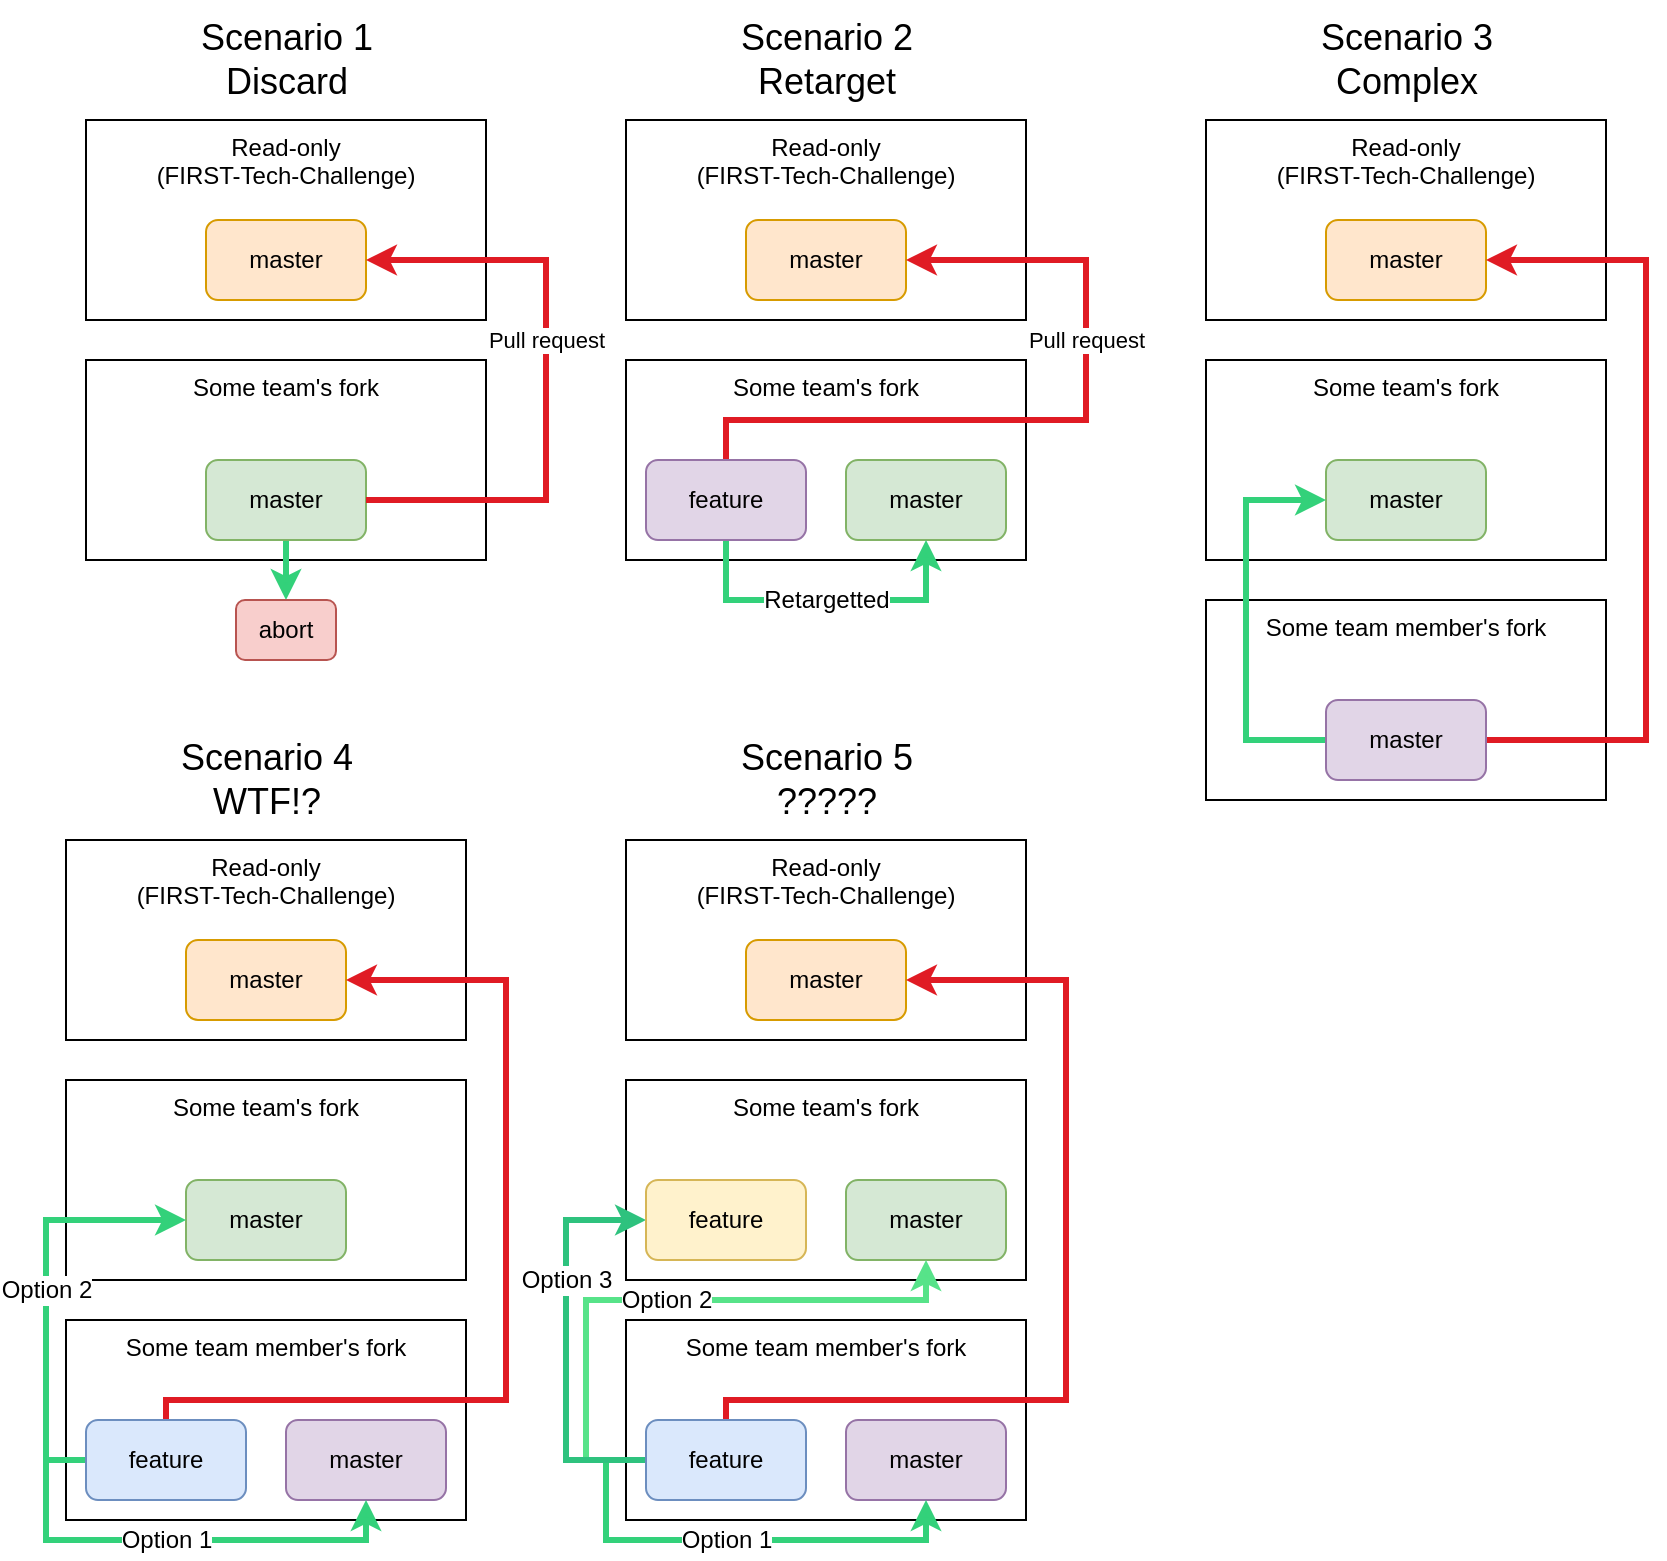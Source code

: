 <mxfile version="20.7.4" type="github">
  <diagram id="zuW3NtezVNNEAqgb-FU4" name="Page-1">
    <mxGraphModel dx="1964" dy="586" grid="1" gridSize="10" guides="1" tooltips="1" connect="1" arrows="1" fold="1" page="1" pageScale="1" pageWidth="850" pageHeight="1100" math="0" shadow="0">
      <root>
        <mxCell id="0" />
        <mxCell id="1" parent="0" />
        <mxCell id="2Jry1OnzCSv7BFg8zUcB-1" value="Read-only&lt;br&gt;&lt;div&gt;(FIRST-Tech-Challenge)&lt;br&gt;&lt;/div&gt;" style="rounded=0;whiteSpace=wrap;html=1;verticalAlign=top;" parent="1" vertex="1">
          <mxGeometry x="40" y="70" width="200" height="100" as="geometry" />
        </mxCell>
        <mxCell id="2Jry1OnzCSv7BFg8zUcB-2" value="&lt;div&gt;Some team&#39;s fork&lt;/div&gt;" style="rounded=0;whiteSpace=wrap;html=1;verticalAlign=top;" parent="1" vertex="1">
          <mxGeometry x="40" y="190" width="200" height="100" as="geometry" />
        </mxCell>
        <mxCell id="zGLsr99Qgr7o7jnWKIe0-2" value="master" style="rounded=1;whiteSpace=wrap;html=1;fillColor=#ffe6cc;strokeColor=#d79b00;" vertex="1" parent="1">
          <mxGeometry x="100" y="120" width="80" height="40" as="geometry" />
        </mxCell>
        <mxCell id="zGLsr99Qgr7o7jnWKIe0-33" style="edgeStyle=orthogonalEdgeStyle;rounded=0;orthogonalLoop=1;jettySize=auto;html=1;exitX=0.5;exitY=1;exitDx=0;exitDy=0;strokeColor=#33d17a;strokeWidth=3;fontSize=12;" edge="1" parent="1" source="zGLsr99Qgr7o7jnWKIe0-3" target="zGLsr99Qgr7o7jnWKIe0-31">
          <mxGeometry relative="1" as="geometry" />
        </mxCell>
        <mxCell id="zGLsr99Qgr7o7jnWKIe0-3" value="master" style="rounded=1;whiteSpace=wrap;html=1;fillColor=#d5e8d4;strokeColor=#82b366;" vertex="1" parent="1">
          <mxGeometry x="100" y="240" width="80" height="40" as="geometry" />
        </mxCell>
        <mxCell id="2Jry1OnzCSv7BFg8zUcB-4" style="edgeStyle=orthogonalEdgeStyle;rounded=0;orthogonalLoop=1;jettySize=auto;html=1;entryX=1;entryY=0.5;entryDx=0;entryDy=0;exitX=1;exitY=0.5;exitDx=0;exitDy=0;strokeWidth=3;strokeColor=#e01b24;" parent="1" source="zGLsr99Qgr7o7jnWKIe0-3" target="zGLsr99Qgr7o7jnWKIe0-2" edge="1">
          <mxGeometry relative="1" as="geometry">
            <mxPoint x="350" y="200" as="sourcePoint" />
            <Array as="points">
              <mxPoint x="270" y="260" />
              <mxPoint x="270" y="140" />
            </Array>
          </mxGeometry>
        </mxCell>
        <mxCell id="2Jry1OnzCSv7BFg8zUcB-5" value="&lt;div&gt;Pull request&lt;/div&gt;" style="edgeLabel;html=1;align=center;verticalAlign=middle;resizable=0;points=[];" parent="2Jry1OnzCSv7BFg8zUcB-4" vertex="1" connectable="0">
          <mxGeometry x="0.08" y="3" relative="1" as="geometry">
            <mxPoint x="3" y="-8" as="offset" />
          </mxGeometry>
        </mxCell>
        <mxCell id="zGLsr99Qgr7o7jnWKIe0-5" value="&lt;div&gt;Scenario 1&lt;/div&gt;Discard" style="text;html=1;align=center;verticalAlign=middle;resizable=0;points=[];autosize=1;strokeColor=none;fillColor=none;fontSize=18;" vertex="1" parent="1">
          <mxGeometry x="85" y="10" width="110" height="60" as="geometry" />
        </mxCell>
        <mxCell id="zGLsr99Qgr7o7jnWKIe0-7" value="Read-only&lt;br&gt;&lt;div&gt;(FIRST-Tech-Challenge)&lt;br&gt;&lt;/div&gt;" style="rounded=0;whiteSpace=wrap;html=1;verticalAlign=top;" vertex="1" parent="1">
          <mxGeometry x="310" y="70" width="200" height="100" as="geometry" />
        </mxCell>
        <mxCell id="zGLsr99Qgr7o7jnWKIe0-8" value="&lt;div&gt;Some team&#39;s fork&lt;/div&gt;" style="rounded=0;whiteSpace=wrap;html=1;verticalAlign=top;" vertex="1" parent="1">
          <mxGeometry x="310" y="190" width="200" height="100" as="geometry" />
        </mxCell>
        <mxCell id="zGLsr99Qgr7o7jnWKIe0-9" value="master" style="rounded=1;whiteSpace=wrap;html=1;fillColor=#ffe6cc;strokeColor=#d79b00;" vertex="1" parent="1">
          <mxGeometry x="370" y="120" width="80" height="40" as="geometry" />
        </mxCell>
        <mxCell id="zGLsr99Qgr7o7jnWKIe0-10" value="master" style="rounded=1;whiteSpace=wrap;html=1;fillColor=#d5e8d4;strokeColor=#82b366;" vertex="1" parent="1">
          <mxGeometry x="420" y="240" width="80" height="40" as="geometry" />
        </mxCell>
        <mxCell id="zGLsr99Qgr7o7jnWKIe0-11" style="edgeStyle=orthogonalEdgeStyle;rounded=0;orthogonalLoop=1;jettySize=auto;html=1;entryX=1;entryY=0.5;entryDx=0;entryDy=0;exitX=0.5;exitY=0;exitDx=0;exitDy=0;strokeWidth=3;strokeColor=#e01b24;" edge="1" parent="1" source="zGLsr99Qgr7o7jnWKIe0-14" target="zGLsr99Qgr7o7jnWKIe0-9">
          <mxGeometry relative="1" as="geometry">
            <mxPoint x="620" y="200" as="sourcePoint" />
            <Array as="points">
              <mxPoint x="360" y="220" />
              <mxPoint x="540" y="220" />
              <mxPoint x="540" y="140" />
            </Array>
          </mxGeometry>
        </mxCell>
        <mxCell id="zGLsr99Qgr7o7jnWKIe0-12" value="&lt;div&gt;Pull request&lt;/div&gt;" style="edgeLabel;html=1;align=center;verticalAlign=middle;resizable=0;points=[];" vertex="1" connectable="0" parent="zGLsr99Qgr7o7jnWKIe0-11">
          <mxGeometry x="0.08" y="3" relative="1" as="geometry">
            <mxPoint x="3" y="-40" as="offset" />
          </mxGeometry>
        </mxCell>
        <mxCell id="zGLsr99Qgr7o7jnWKIe0-13" value="&lt;div&gt;Scenario 2&lt;/div&gt;&lt;div&gt;Retarget&lt;br&gt;&lt;/div&gt;" style="text;html=1;align=center;verticalAlign=middle;resizable=0;points=[];autosize=1;strokeColor=none;fillColor=none;fontSize=18;" vertex="1" parent="1">
          <mxGeometry x="355" y="10" width="110" height="60" as="geometry" />
        </mxCell>
        <mxCell id="zGLsr99Qgr7o7jnWKIe0-15" value="&lt;div style=&quot;font-size: 12px;&quot;&gt;Retargetted&lt;/div&gt;" style="edgeStyle=orthogonalEdgeStyle;rounded=0;orthogonalLoop=1;jettySize=auto;html=1;strokeColor=#33d17a;strokeWidth=3;fontSize=12;" edge="1" parent="1" source="zGLsr99Qgr7o7jnWKIe0-14" target="zGLsr99Qgr7o7jnWKIe0-10">
          <mxGeometry relative="1" as="geometry">
            <Array as="points">
              <mxPoint x="360" y="310" />
              <mxPoint x="460" y="310" />
            </Array>
          </mxGeometry>
        </mxCell>
        <mxCell id="zGLsr99Qgr7o7jnWKIe0-14" value="feature" style="rounded=1;whiteSpace=wrap;html=1;fillColor=#e1d5e7;strokeColor=#9673a6;" vertex="1" parent="1">
          <mxGeometry x="320" y="240" width="80" height="40" as="geometry" />
        </mxCell>
        <mxCell id="zGLsr99Qgr7o7jnWKIe0-16" value="Read-only&lt;br&gt;&lt;div&gt;(FIRST-Tech-Challenge)&lt;br&gt;&lt;/div&gt;" style="rounded=0;whiteSpace=wrap;html=1;verticalAlign=top;" vertex="1" parent="1">
          <mxGeometry x="600" y="70" width="200" height="100" as="geometry" />
        </mxCell>
        <mxCell id="zGLsr99Qgr7o7jnWKIe0-17" value="&lt;div&gt;Some team&#39;s fork&lt;/div&gt;" style="rounded=0;whiteSpace=wrap;html=1;verticalAlign=top;" vertex="1" parent="1">
          <mxGeometry x="600" y="190" width="200" height="100" as="geometry" />
        </mxCell>
        <mxCell id="zGLsr99Qgr7o7jnWKIe0-18" value="master" style="rounded=1;whiteSpace=wrap;html=1;fillColor=#ffe6cc;strokeColor=#d79b00;" vertex="1" parent="1">
          <mxGeometry x="660" y="120" width="80" height="40" as="geometry" />
        </mxCell>
        <mxCell id="zGLsr99Qgr7o7jnWKIe0-19" value="master" style="rounded=1;whiteSpace=wrap;html=1;fillColor=#d5e8d4;strokeColor=#82b366;" vertex="1" parent="1">
          <mxGeometry x="660" y="240" width="80" height="40" as="geometry" />
        </mxCell>
        <mxCell id="zGLsr99Qgr7o7jnWKIe0-22" value="&lt;div&gt;Scenario 3&lt;/div&gt;&lt;div&gt;Complex&lt;br&gt;&lt;/div&gt;" style="text;html=1;align=center;verticalAlign=middle;resizable=0;points=[];autosize=1;strokeColor=none;fillColor=none;fontSize=18;" vertex="1" parent="1">
          <mxGeometry x="645" y="10" width="110" height="60" as="geometry" />
        </mxCell>
        <mxCell id="zGLsr99Qgr7o7jnWKIe0-25" value="&lt;div&gt;Some team member&#39;s fork&lt;/div&gt;" style="rounded=0;whiteSpace=wrap;html=1;verticalAlign=top;" vertex="1" parent="1">
          <mxGeometry x="600" y="310" width="200" height="100" as="geometry" />
        </mxCell>
        <mxCell id="zGLsr99Qgr7o7jnWKIe0-27" style="edgeStyle=orthogonalEdgeStyle;rounded=0;orthogonalLoop=1;jettySize=auto;html=1;exitX=1;exitY=0.5;exitDx=0;exitDy=0;entryX=1;entryY=0.5;entryDx=0;entryDy=0;strokeColor=#e01b24;strokeWidth=3;fontSize=12;" edge="1" parent="1" source="zGLsr99Qgr7o7jnWKIe0-26" target="zGLsr99Qgr7o7jnWKIe0-18">
          <mxGeometry relative="1" as="geometry">
            <Array as="points">
              <mxPoint x="820" y="380" />
              <mxPoint x="820" y="140" />
            </Array>
          </mxGeometry>
        </mxCell>
        <mxCell id="zGLsr99Qgr7o7jnWKIe0-28" style="edgeStyle=orthogonalEdgeStyle;rounded=0;orthogonalLoop=1;jettySize=auto;html=1;exitX=0;exitY=0.5;exitDx=0;exitDy=0;entryX=0;entryY=0.5;entryDx=0;entryDy=0;strokeColor=#33d17a;strokeWidth=3;fontSize=12;" edge="1" parent="1" source="zGLsr99Qgr7o7jnWKIe0-26" target="zGLsr99Qgr7o7jnWKIe0-19">
          <mxGeometry relative="1" as="geometry">
            <Array as="points">
              <mxPoint x="620" y="380" />
              <mxPoint x="620" y="260" />
            </Array>
          </mxGeometry>
        </mxCell>
        <mxCell id="zGLsr99Qgr7o7jnWKIe0-26" value="master" style="rounded=1;whiteSpace=wrap;html=1;fillColor=#e1d5e7;strokeColor=#9673a6;" vertex="1" parent="1">
          <mxGeometry x="660" y="360" width="80" height="40" as="geometry" />
        </mxCell>
        <mxCell id="zGLsr99Qgr7o7jnWKIe0-31" value="abort" style="rounded=1;whiteSpace=wrap;html=1;fontSize=12;fillColor=#f8cecc;strokeColor=#b85450;" vertex="1" parent="1">
          <mxGeometry x="115" y="310" width="50" height="30" as="geometry" />
        </mxCell>
        <mxCell id="zGLsr99Qgr7o7jnWKIe0-34" value="Read-only&lt;br&gt;&lt;div&gt;(FIRST-Tech-Challenge)&lt;br&gt;&lt;/div&gt;" style="rounded=0;whiteSpace=wrap;html=1;verticalAlign=top;" vertex="1" parent="1">
          <mxGeometry x="30" y="430" width="200" height="100" as="geometry" />
        </mxCell>
        <mxCell id="zGLsr99Qgr7o7jnWKIe0-35" value="&lt;div&gt;Some team&#39;s fork&lt;/div&gt;" style="rounded=0;whiteSpace=wrap;html=1;verticalAlign=top;" vertex="1" parent="1">
          <mxGeometry x="30" y="550" width="200" height="100" as="geometry" />
        </mxCell>
        <mxCell id="zGLsr99Qgr7o7jnWKIe0-36" value="master" style="rounded=1;whiteSpace=wrap;html=1;fillColor=#ffe6cc;strokeColor=#d79b00;" vertex="1" parent="1">
          <mxGeometry x="90" y="480" width="80" height="40" as="geometry" />
        </mxCell>
        <mxCell id="zGLsr99Qgr7o7jnWKIe0-37" value="master" style="rounded=1;whiteSpace=wrap;html=1;fillColor=#d5e8d4;strokeColor=#82b366;" vertex="1" parent="1">
          <mxGeometry x="90" y="600" width="80" height="40" as="geometry" />
        </mxCell>
        <mxCell id="zGLsr99Qgr7o7jnWKIe0-38" value="&lt;div&gt;Scenario 4&lt;br&gt;&lt;/div&gt;&lt;div&gt;WTF!?&lt;br&gt;&lt;/div&gt;" style="text;html=1;align=center;verticalAlign=middle;resizable=0;points=[];autosize=1;strokeColor=none;fillColor=none;fontSize=18;" vertex="1" parent="1">
          <mxGeometry x="75" y="370" width="110" height="60" as="geometry" />
        </mxCell>
        <mxCell id="zGLsr99Qgr7o7jnWKIe0-39" value="&lt;div&gt;Some team member&#39;s fork&lt;/div&gt;" style="rounded=0;whiteSpace=wrap;html=1;verticalAlign=top;" vertex="1" parent="1">
          <mxGeometry x="30" y="670" width="200" height="100" as="geometry" />
        </mxCell>
        <mxCell id="zGLsr99Qgr7o7jnWKIe0-40" style="edgeStyle=orthogonalEdgeStyle;rounded=0;orthogonalLoop=1;jettySize=auto;html=1;exitX=0.5;exitY=0;exitDx=0;exitDy=0;entryX=1;entryY=0.5;entryDx=0;entryDy=0;strokeColor=#e01b24;strokeWidth=3;fontSize=12;" edge="1" parent="1" source="zGLsr99Qgr7o7jnWKIe0-43" target="zGLsr99Qgr7o7jnWKIe0-36">
          <mxGeometry relative="1" as="geometry">
            <Array as="points">
              <mxPoint x="80" y="710" />
              <mxPoint x="250" y="710" />
              <mxPoint x="250" y="500" />
            </Array>
          </mxGeometry>
        </mxCell>
        <mxCell id="zGLsr99Qgr7o7jnWKIe0-42" value="master" style="rounded=1;whiteSpace=wrap;html=1;fillColor=#e1d5e7;strokeColor=#9673a6;" vertex="1" parent="1">
          <mxGeometry x="140" y="720" width="80" height="40" as="geometry" />
        </mxCell>
        <mxCell id="zGLsr99Qgr7o7jnWKIe0-45" value="Option 1" style="edgeStyle=orthogonalEdgeStyle;rounded=0;orthogonalLoop=1;jettySize=auto;html=1;exitX=0;exitY=0.5;exitDx=0;exitDy=0;entryX=0.5;entryY=1;entryDx=0;entryDy=0;strokeColor=#33d17a;strokeWidth=3;fontSize=12;" edge="1" parent="1" source="zGLsr99Qgr7o7jnWKIe0-43" target="zGLsr99Qgr7o7jnWKIe0-42">
          <mxGeometry relative="1" as="geometry">
            <Array as="points">
              <mxPoint x="20" y="740" />
              <mxPoint x="20" y="780" />
              <mxPoint x="180" y="780" />
            </Array>
          </mxGeometry>
        </mxCell>
        <mxCell id="zGLsr99Qgr7o7jnWKIe0-47" value="Option 2" style="edgeStyle=orthogonalEdgeStyle;rounded=0;orthogonalLoop=1;jettySize=auto;html=1;exitX=0;exitY=0.5;exitDx=0;exitDy=0;entryX=0;entryY=0.5;entryDx=0;entryDy=0;strokeColor=#33d17a;strokeWidth=3;fontSize=12;" edge="1" parent="1" source="zGLsr99Qgr7o7jnWKIe0-43" target="zGLsr99Qgr7o7jnWKIe0-37">
          <mxGeometry relative="1" as="geometry" />
        </mxCell>
        <mxCell id="zGLsr99Qgr7o7jnWKIe0-43" value="feature" style="rounded=1;whiteSpace=wrap;html=1;fillColor=#dae8fc;strokeColor=#6c8ebf;" vertex="1" parent="1">
          <mxGeometry x="40" y="720" width="80" height="40" as="geometry" />
        </mxCell>
        <mxCell id="zGLsr99Qgr7o7jnWKIe0-48" value="Read-only&lt;br&gt;&lt;div&gt;(FIRST-Tech-Challenge)&lt;br&gt;&lt;/div&gt;" style="rounded=0;whiteSpace=wrap;html=1;verticalAlign=top;" vertex="1" parent="1">
          <mxGeometry x="310" y="430" width="200" height="100" as="geometry" />
        </mxCell>
        <mxCell id="zGLsr99Qgr7o7jnWKIe0-49" value="&lt;div&gt;Some team&#39;s fork&lt;/div&gt;" style="rounded=0;whiteSpace=wrap;html=1;verticalAlign=top;" vertex="1" parent="1">
          <mxGeometry x="310" y="550" width="200" height="100" as="geometry" />
        </mxCell>
        <mxCell id="zGLsr99Qgr7o7jnWKIe0-50" value="master" style="rounded=1;whiteSpace=wrap;html=1;fillColor=#ffe6cc;strokeColor=#d79b00;" vertex="1" parent="1">
          <mxGeometry x="370" y="480" width="80" height="40" as="geometry" />
        </mxCell>
        <mxCell id="zGLsr99Qgr7o7jnWKIe0-51" value="master" style="rounded=1;whiteSpace=wrap;html=1;fillColor=#d5e8d4;strokeColor=#82b366;" vertex="1" parent="1">
          <mxGeometry x="420" y="600" width="80" height="40" as="geometry" />
        </mxCell>
        <mxCell id="zGLsr99Qgr7o7jnWKIe0-52" value="&lt;div&gt;Scenario 5&lt;br&gt;&lt;/div&gt;&lt;div&gt;?????&lt;br&gt;&lt;/div&gt;" style="text;html=1;align=center;verticalAlign=middle;resizable=0;points=[];autosize=1;strokeColor=none;fillColor=none;fontSize=18;" vertex="1" parent="1">
          <mxGeometry x="355" y="370" width="110" height="60" as="geometry" />
        </mxCell>
        <mxCell id="zGLsr99Qgr7o7jnWKIe0-53" value="&lt;div&gt;Some team member&#39;s fork&lt;/div&gt;" style="rounded=0;whiteSpace=wrap;html=1;verticalAlign=top;" vertex="1" parent="1">
          <mxGeometry x="310" y="670" width="200" height="100" as="geometry" />
        </mxCell>
        <mxCell id="zGLsr99Qgr7o7jnWKIe0-54" style="edgeStyle=orthogonalEdgeStyle;rounded=0;orthogonalLoop=1;jettySize=auto;html=1;exitX=0.5;exitY=0;exitDx=0;exitDy=0;entryX=1;entryY=0.5;entryDx=0;entryDy=0;strokeColor=#e01b24;strokeWidth=3;fontSize=12;" edge="1" parent="1" source="zGLsr99Qgr7o7jnWKIe0-58" target="zGLsr99Qgr7o7jnWKIe0-50">
          <mxGeometry relative="1" as="geometry">
            <Array as="points">
              <mxPoint x="360" y="710" />
              <mxPoint x="530" y="710" />
              <mxPoint x="530" y="500" />
            </Array>
          </mxGeometry>
        </mxCell>
        <mxCell id="zGLsr99Qgr7o7jnWKIe0-55" value="master" style="rounded=1;whiteSpace=wrap;html=1;fillColor=#e1d5e7;strokeColor=#9673a6;" vertex="1" parent="1">
          <mxGeometry x="420" y="720" width="80" height="40" as="geometry" />
        </mxCell>
        <mxCell id="zGLsr99Qgr7o7jnWKIe0-56" value="Option 1" style="edgeStyle=orthogonalEdgeStyle;rounded=0;orthogonalLoop=1;jettySize=auto;html=1;exitX=0;exitY=0.5;exitDx=0;exitDy=0;entryX=0.5;entryY=1;entryDx=0;entryDy=0;strokeColor=#33d17a;strokeWidth=3;fontSize=12;" edge="1" parent="1" source="zGLsr99Qgr7o7jnWKIe0-58" target="zGLsr99Qgr7o7jnWKIe0-55">
          <mxGeometry relative="1" as="geometry">
            <Array as="points">
              <mxPoint x="300" y="740" />
              <mxPoint x="300" y="780" />
              <mxPoint x="460" y="780" />
            </Array>
          </mxGeometry>
        </mxCell>
        <mxCell id="zGLsr99Qgr7o7jnWKIe0-60" value="Option 2" style="edgeStyle=orthogonalEdgeStyle;rounded=0;orthogonalLoop=1;jettySize=auto;html=1;exitX=0;exitY=0.5;exitDx=0;exitDy=0;entryX=0.5;entryY=1;entryDx=0;entryDy=0;strokeColor=#57e389;strokeWidth=3;fontSize=12;" edge="1" parent="1" source="zGLsr99Qgr7o7jnWKIe0-58" target="zGLsr99Qgr7o7jnWKIe0-51">
          <mxGeometry relative="1" as="geometry">
            <Array as="points">
              <mxPoint x="290" y="740" />
              <mxPoint x="290" y="660" />
              <mxPoint x="460" y="660" />
            </Array>
          </mxGeometry>
        </mxCell>
        <mxCell id="zGLsr99Qgr7o7jnWKIe0-61" value="&lt;div&gt;Option 3&lt;br&gt;&lt;/div&gt;" style="edgeStyle=orthogonalEdgeStyle;rounded=0;orthogonalLoop=1;jettySize=auto;html=1;exitX=0;exitY=0.5;exitDx=0;exitDy=0;entryX=0;entryY=0.5;entryDx=0;entryDy=0;strokeColor=#2ec27e;strokeWidth=3;fontSize=12;" edge="1" parent="1" source="zGLsr99Qgr7o7jnWKIe0-58" target="zGLsr99Qgr7o7jnWKIe0-59">
          <mxGeometry x="0.3" relative="1" as="geometry">
            <Array as="points">
              <mxPoint x="280" y="740" />
              <mxPoint x="280" y="620" />
            </Array>
            <mxPoint as="offset" />
          </mxGeometry>
        </mxCell>
        <mxCell id="zGLsr99Qgr7o7jnWKIe0-58" value="feature" style="rounded=1;whiteSpace=wrap;html=1;fillColor=#dae8fc;strokeColor=#6c8ebf;" vertex="1" parent="1">
          <mxGeometry x="320" y="720" width="80" height="40" as="geometry" />
        </mxCell>
        <mxCell id="zGLsr99Qgr7o7jnWKIe0-59" value="feature" style="rounded=1;whiteSpace=wrap;html=1;fillColor=#fff2cc;strokeColor=#d6b656;" vertex="1" parent="1">
          <mxGeometry x="320" y="600" width="80" height="40" as="geometry" />
        </mxCell>
      </root>
    </mxGraphModel>
  </diagram>
</mxfile>
